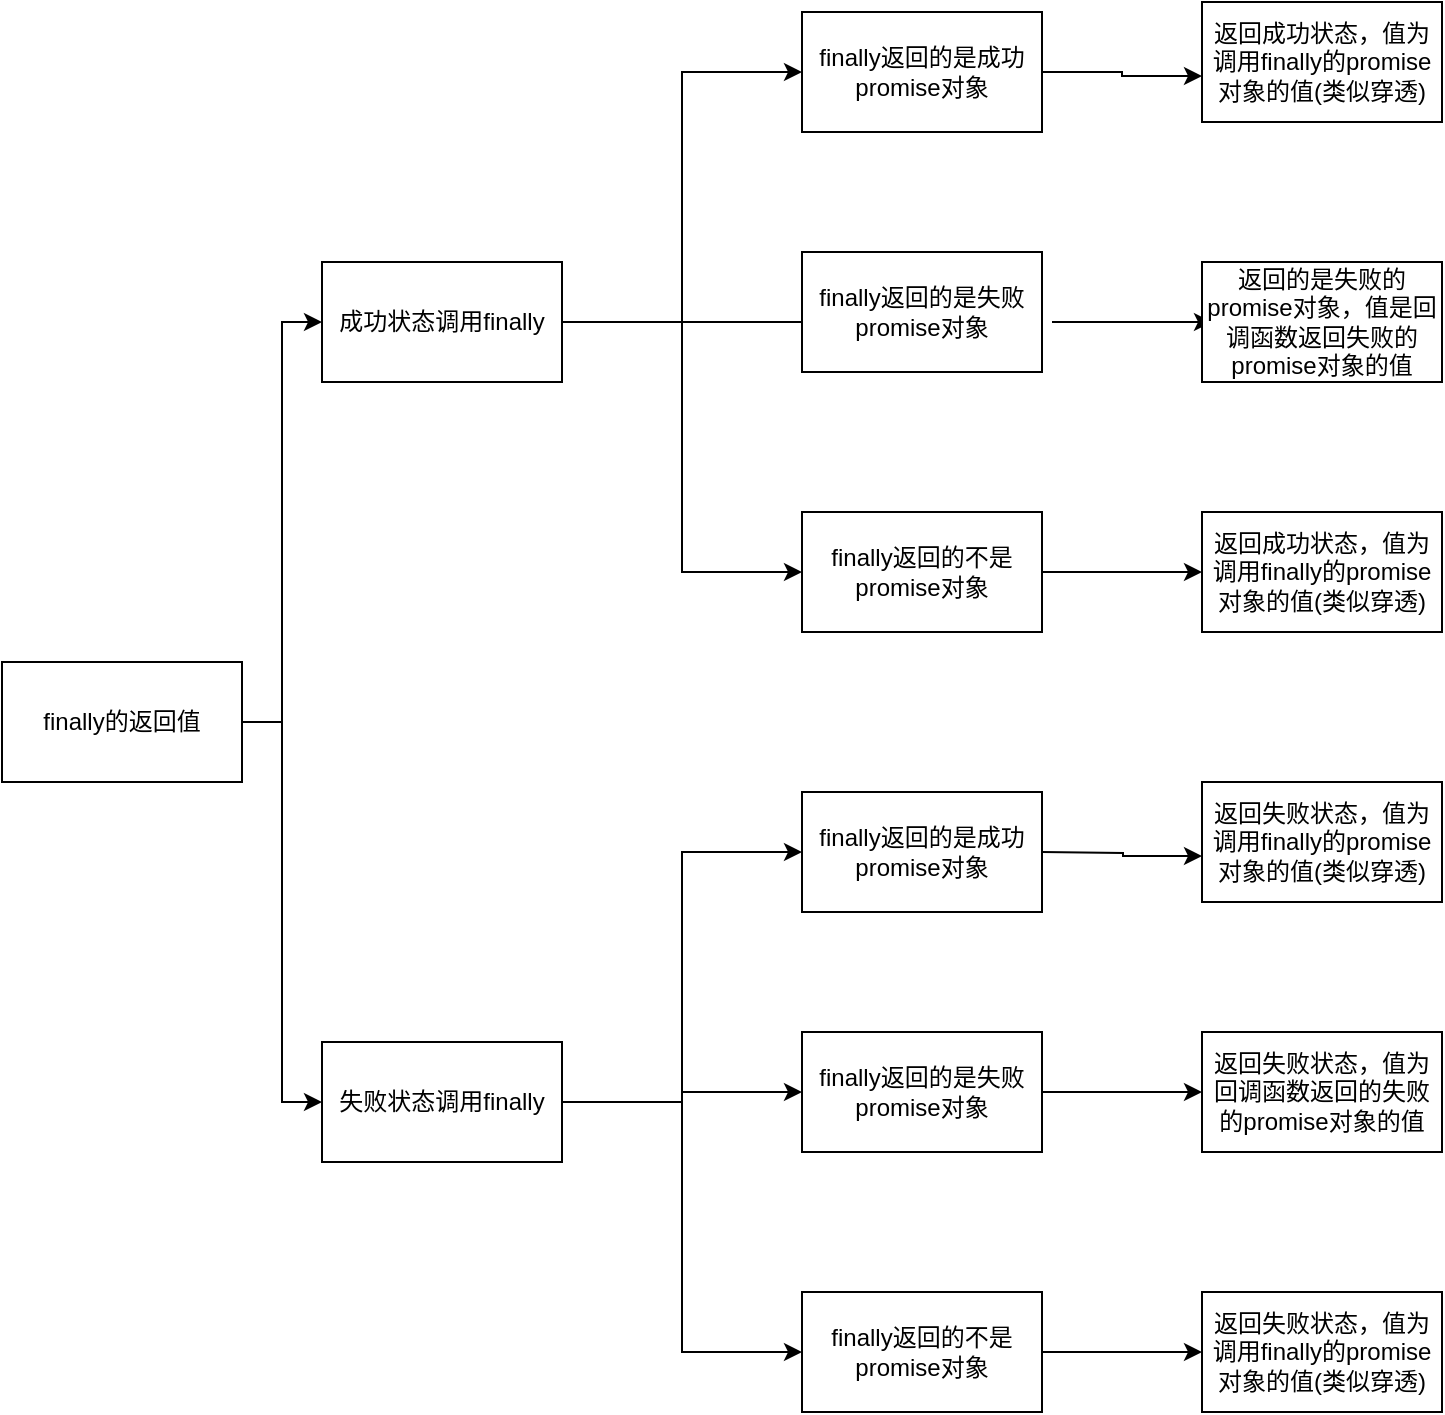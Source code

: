 <mxfile>
    <diagram id="oYXaDja3S3aPYz7dfd9F" name="第 1 页">
        <mxGraphModel dx="727" dy="1679" grid="1" gridSize="10" guides="1" tooltips="1" connect="1" arrows="1" fold="1" page="1" pageScale="1" pageWidth="827" pageHeight="1169" math="0" shadow="0">
            <root>
                <mxCell id="0"/>
                <mxCell id="1" parent="0"/>
                <mxCell id="11" style="edgeStyle=orthogonalEdgeStyle;rounded=0;orthogonalLoop=1;jettySize=auto;html=1;exitX=1;exitY=0.5;exitDx=0;exitDy=0;entryX=0;entryY=0.5;entryDx=0;entryDy=0;" edge="1" parent="1" source="2" target="3">
                    <mxGeometry relative="1" as="geometry"/>
                </mxCell>
                <mxCell id="30" style="edgeStyle=orthogonalEdgeStyle;rounded=0;orthogonalLoop=1;jettySize=auto;html=1;exitX=1;exitY=0.5;exitDx=0;exitDy=0;entryX=0;entryY=0.5;entryDx=0;entryDy=0;" edge="1" parent="1" source="2" target="4">
                    <mxGeometry relative="1" as="geometry"/>
                </mxCell>
                <mxCell id="2" value="finally的返回值" style="rounded=0;whiteSpace=wrap;html=1;" vertex="1" parent="1">
                    <mxGeometry x="40" y="220" width="120" height="60" as="geometry"/>
                </mxCell>
                <mxCell id="12" style="edgeStyle=orthogonalEdgeStyle;rounded=0;orthogonalLoop=1;jettySize=auto;html=1;exitX=1;exitY=0.5;exitDx=0;exitDy=0;entryX=0;entryY=0.5;entryDx=0;entryDy=0;" edge="1" parent="1" source="3" target="5">
                    <mxGeometry relative="1" as="geometry"/>
                </mxCell>
                <mxCell id="13" style="edgeStyle=orthogonalEdgeStyle;rounded=0;orthogonalLoop=1;jettySize=auto;html=1;exitX=1;exitY=0.5;exitDx=0;exitDy=0;entryX=0.083;entryY=0.583;entryDx=0;entryDy=0;entryPerimeter=0;" edge="1" parent="1" source="3" target="6">
                    <mxGeometry relative="1" as="geometry"/>
                </mxCell>
                <mxCell id="14" style="edgeStyle=orthogonalEdgeStyle;rounded=0;orthogonalLoop=1;jettySize=auto;html=1;exitX=1;exitY=0.5;exitDx=0;exitDy=0;entryX=0;entryY=0.5;entryDx=0;entryDy=0;" edge="1" parent="1" source="3" target="7">
                    <mxGeometry relative="1" as="geometry"/>
                </mxCell>
                <mxCell id="3" value="成功状态调用finally" style="rounded=0;whiteSpace=wrap;html=1;" vertex="1" parent="1">
                    <mxGeometry x="200" y="20" width="120" height="60" as="geometry"/>
                </mxCell>
                <mxCell id="15" style="edgeStyle=orthogonalEdgeStyle;rounded=0;orthogonalLoop=1;jettySize=auto;html=1;exitX=1;exitY=0.5;exitDx=0;exitDy=0;entryX=0;entryY=0.5;entryDx=0;entryDy=0;" edge="1" parent="1" source="4" target="8">
                    <mxGeometry relative="1" as="geometry"/>
                </mxCell>
                <mxCell id="16" style="edgeStyle=orthogonalEdgeStyle;rounded=0;orthogonalLoop=1;jettySize=auto;html=1;exitX=1;exitY=0.5;exitDx=0;exitDy=0;entryX=0;entryY=0.5;entryDx=0;entryDy=0;" edge="1" parent="1" source="4" target="9">
                    <mxGeometry relative="1" as="geometry"/>
                </mxCell>
                <mxCell id="17" style="edgeStyle=orthogonalEdgeStyle;rounded=0;orthogonalLoop=1;jettySize=auto;html=1;exitX=1;exitY=0.5;exitDx=0;exitDy=0;entryX=0;entryY=0.5;entryDx=0;entryDy=0;" edge="1" parent="1" source="4" target="10">
                    <mxGeometry relative="1" as="geometry"/>
                </mxCell>
                <mxCell id="4" value="失败状态调用finally" style="rounded=0;whiteSpace=wrap;html=1;" vertex="1" parent="1">
                    <mxGeometry x="200" y="410" width="120" height="60" as="geometry"/>
                </mxCell>
                <mxCell id="19" style="edgeStyle=orthogonalEdgeStyle;rounded=0;orthogonalLoop=1;jettySize=auto;html=1;exitX=1;exitY=0.5;exitDx=0;exitDy=0;entryX=0;entryY=0.617;entryDx=0;entryDy=0;entryPerimeter=0;" edge="1" parent="1" source="5" target="18">
                    <mxGeometry relative="1" as="geometry">
                        <mxPoint x="630" y="-75" as="targetPoint"/>
                    </mxGeometry>
                </mxCell>
                <mxCell id="5" value="finally返回的是成功promise对象" style="rounded=0;whiteSpace=wrap;html=1;" vertex="1" parent="1">
                    <mxGeometry x="440" y="-105" width="120" height="60" as="geometry"/>
                </mxCell>
                <mxCell id="6" value="finally返回的是失败promise对象" style="rounded=0;whiteSpace=wrap;html=1;" vertex="1" parent="1">
                    <mxGeometry x="440" y="15" width="120" height="60" as="geometry"/>
                </mxCell>
                <mxCell id="20" style="edgeStyle=orthogonalEdgeStyle;rounded=0;orthogonalLoop=1;jettySize=auto;html=1;exitX=1;exitY=0.5;exitDx=0;exitDy=0;" edge="1" parent="1" source="7">
                    <mxGeometry relative="1" as="geometry">
                        <mxPoint x="640" y="175" as="targetPoint"/>
                    </mxGeometry>
                </mxCell>
                <mxCell id="7" value="finally返回的不是promise对象" style="rounded=0;whiteSpace=wrap;html=1;" vertex="1" parent="1">
                    <mxGeometry x="440" y="145" width="120" height="60" as="geometry"/>
                </mxCell>
                <mxCell id="8" value="finally返回的是成功promise对象" style="rounded=0;whiteSpace=wrap;html=1;" vertex="1" parent="1">
                    <mxGeometry x="440" y="285" width="120" height="60" as="geometry"/>
                </mxCell>
                <mxCell id="9" value="finally返回的是失败promise对象" style="rounded=0;whiteSpace=wrap;html=1;" vertex="1" parent="1">
                    <mxGeometry x="440" y="405" width="120" height="60" as="geometry"/>
                </mxCell>
                <mxCell id="10" value="finally返回的不是promise对象" style="rounded=0;whiteSpace=wrap;html=1;" vertex="1" parent="1">
                    <mxGeometry x="440" y="535" width="120" height="60" as="geometry"/>
                </mxCell>
                <mxCell id="18" value="返回成功状态，值为调用finally的promise对象的值(类似穿透)" style="rounded=0;whiteSpace=wrap;html=1;" vertex="1" parent="1">
                    <mxGeometry x="640" y="-110" width="120" height="60" as="geometry"/>
                </mxCell>
                <mxCell id="21" value="返回成功状态，值为调用finally的promise对象的值(类似穿透)" style="rounded=0;whiteSpace=wrap;html=1;" vertex="1" parent="1">
                    <mxGeometry x="640" y="145" width="120" height="60" as="geometry"/>
                </mxCell>
                <mxCell id="22" style="edgeStyle=orthogonalEdgeStyle;rounded=0;orthogonalLoop=1;jettySize=auto;html=1;exitX=1;exitY=0.5;exitDx=0;exitDy=0;" edge="1" parent="1">
                    <mxGeometry relative="1" as="geometry">
                        <mxPoint x="645" y="50" as="targetPoint"/>
                        <mxPoint x="565" y="50" as="sourcePoint"/>
                    </mxGeometry>
                </mxCell>
                <mxCell id="23" value="返回的是失败的promise对象，值是回调函数返回失败的promise对象的值" style="rounded=0;whiteSpace=wrap;html=1;" vertex="1" parent="1">
                    <mxGeometry x="640" y="20" width="120" height="60" as="geometry"/>
                </mxCell>
                <mxCell id="24" style="edgeStyle=orthogonalEdgeStyle;rounded=0;orthogonalLoop=1;jettySize=auto;html=1;exitX=1;exitY=0.5;exitDx=0;exitDy=0;" edge="1" parent="1">
                    <mxGeometry relative="1" as="geometry">
                        <mxPoint x="640" y="565" as="targetPoint"/>
                        <mxPoint x="560" y="565" as="sourcePoint"/>
                    </mxGeometry>
                </mxCell>
                <mxCell id="25" value="返回失败状态，值为调用finally的promise对象的值(类似穿透)" style="rounded=0;whiteSpace=wrap;html=1;" vertex="1" parent="1">
                    <mxGeometry x="640" y="535" width="120" height="60" as="geometry"/>
                </mxCell>
                <mxCell id="26" style="edgeStyle=orthogonalEdgeStyle;rounded=0;orthogonalLoop=1;jettySize=auto;html=1;exitX=1;exitY=0.5;exitDx=0;exitDy=0;entryX=0;entryY=0.617;entryDx=0;entryDy=0;entryPerimeter=0;" edge="1" parent="1" target="27">
                    <mxGeometry relative="1" as="geometry">
                        <mxPoint x="630" y="315" as="targetPoint"/>
                        <mxPoint x="560" y="315" as="sourcePoint"/>
                    </mxGeometry>
                </mxCell>
                <mxCell id="27" value="返回失败状态，值为调用finally的promise对象的值(类似穿透)" style="rounded=0;whiteSpace=wrap;html=1;" vertex="1" parent="1">
                    <mxGeometry x="640" y="280" width="120" height="60" as="geometry"/>
                </mxCell>
                <mxCell id="28" style="edgeStyle=orthogonalEdgeStyle;rounded=0;orthogonalLoop=1;jettySize=auto;html=1;exitX=1;exitY=0.5;exitDx=0;exitDy=0;" edge="1" parent="1">
                    <mxGeometry relative="1" as="geometry">
                        <mxPoint x="640" y="435" as="targetPoint"/>
                        <mxPoint x="560" y="435" as="sourcePoint"/>
                    </mxGeometry>
                </mxCell>
                <mxCell id="29" value="返回失败状态，值为回调函数返回的失败的promise对象的值" style="rounded=0;whiteSpace=wrap;html=1;" vertex="1" parent="1">
                    <mxGeometry x="640" y="405" width="120" height="60" as="geometry"/>
                </mxCell>
            </root>
        </mxGraphModel>
    </diagram>
</mxfile>